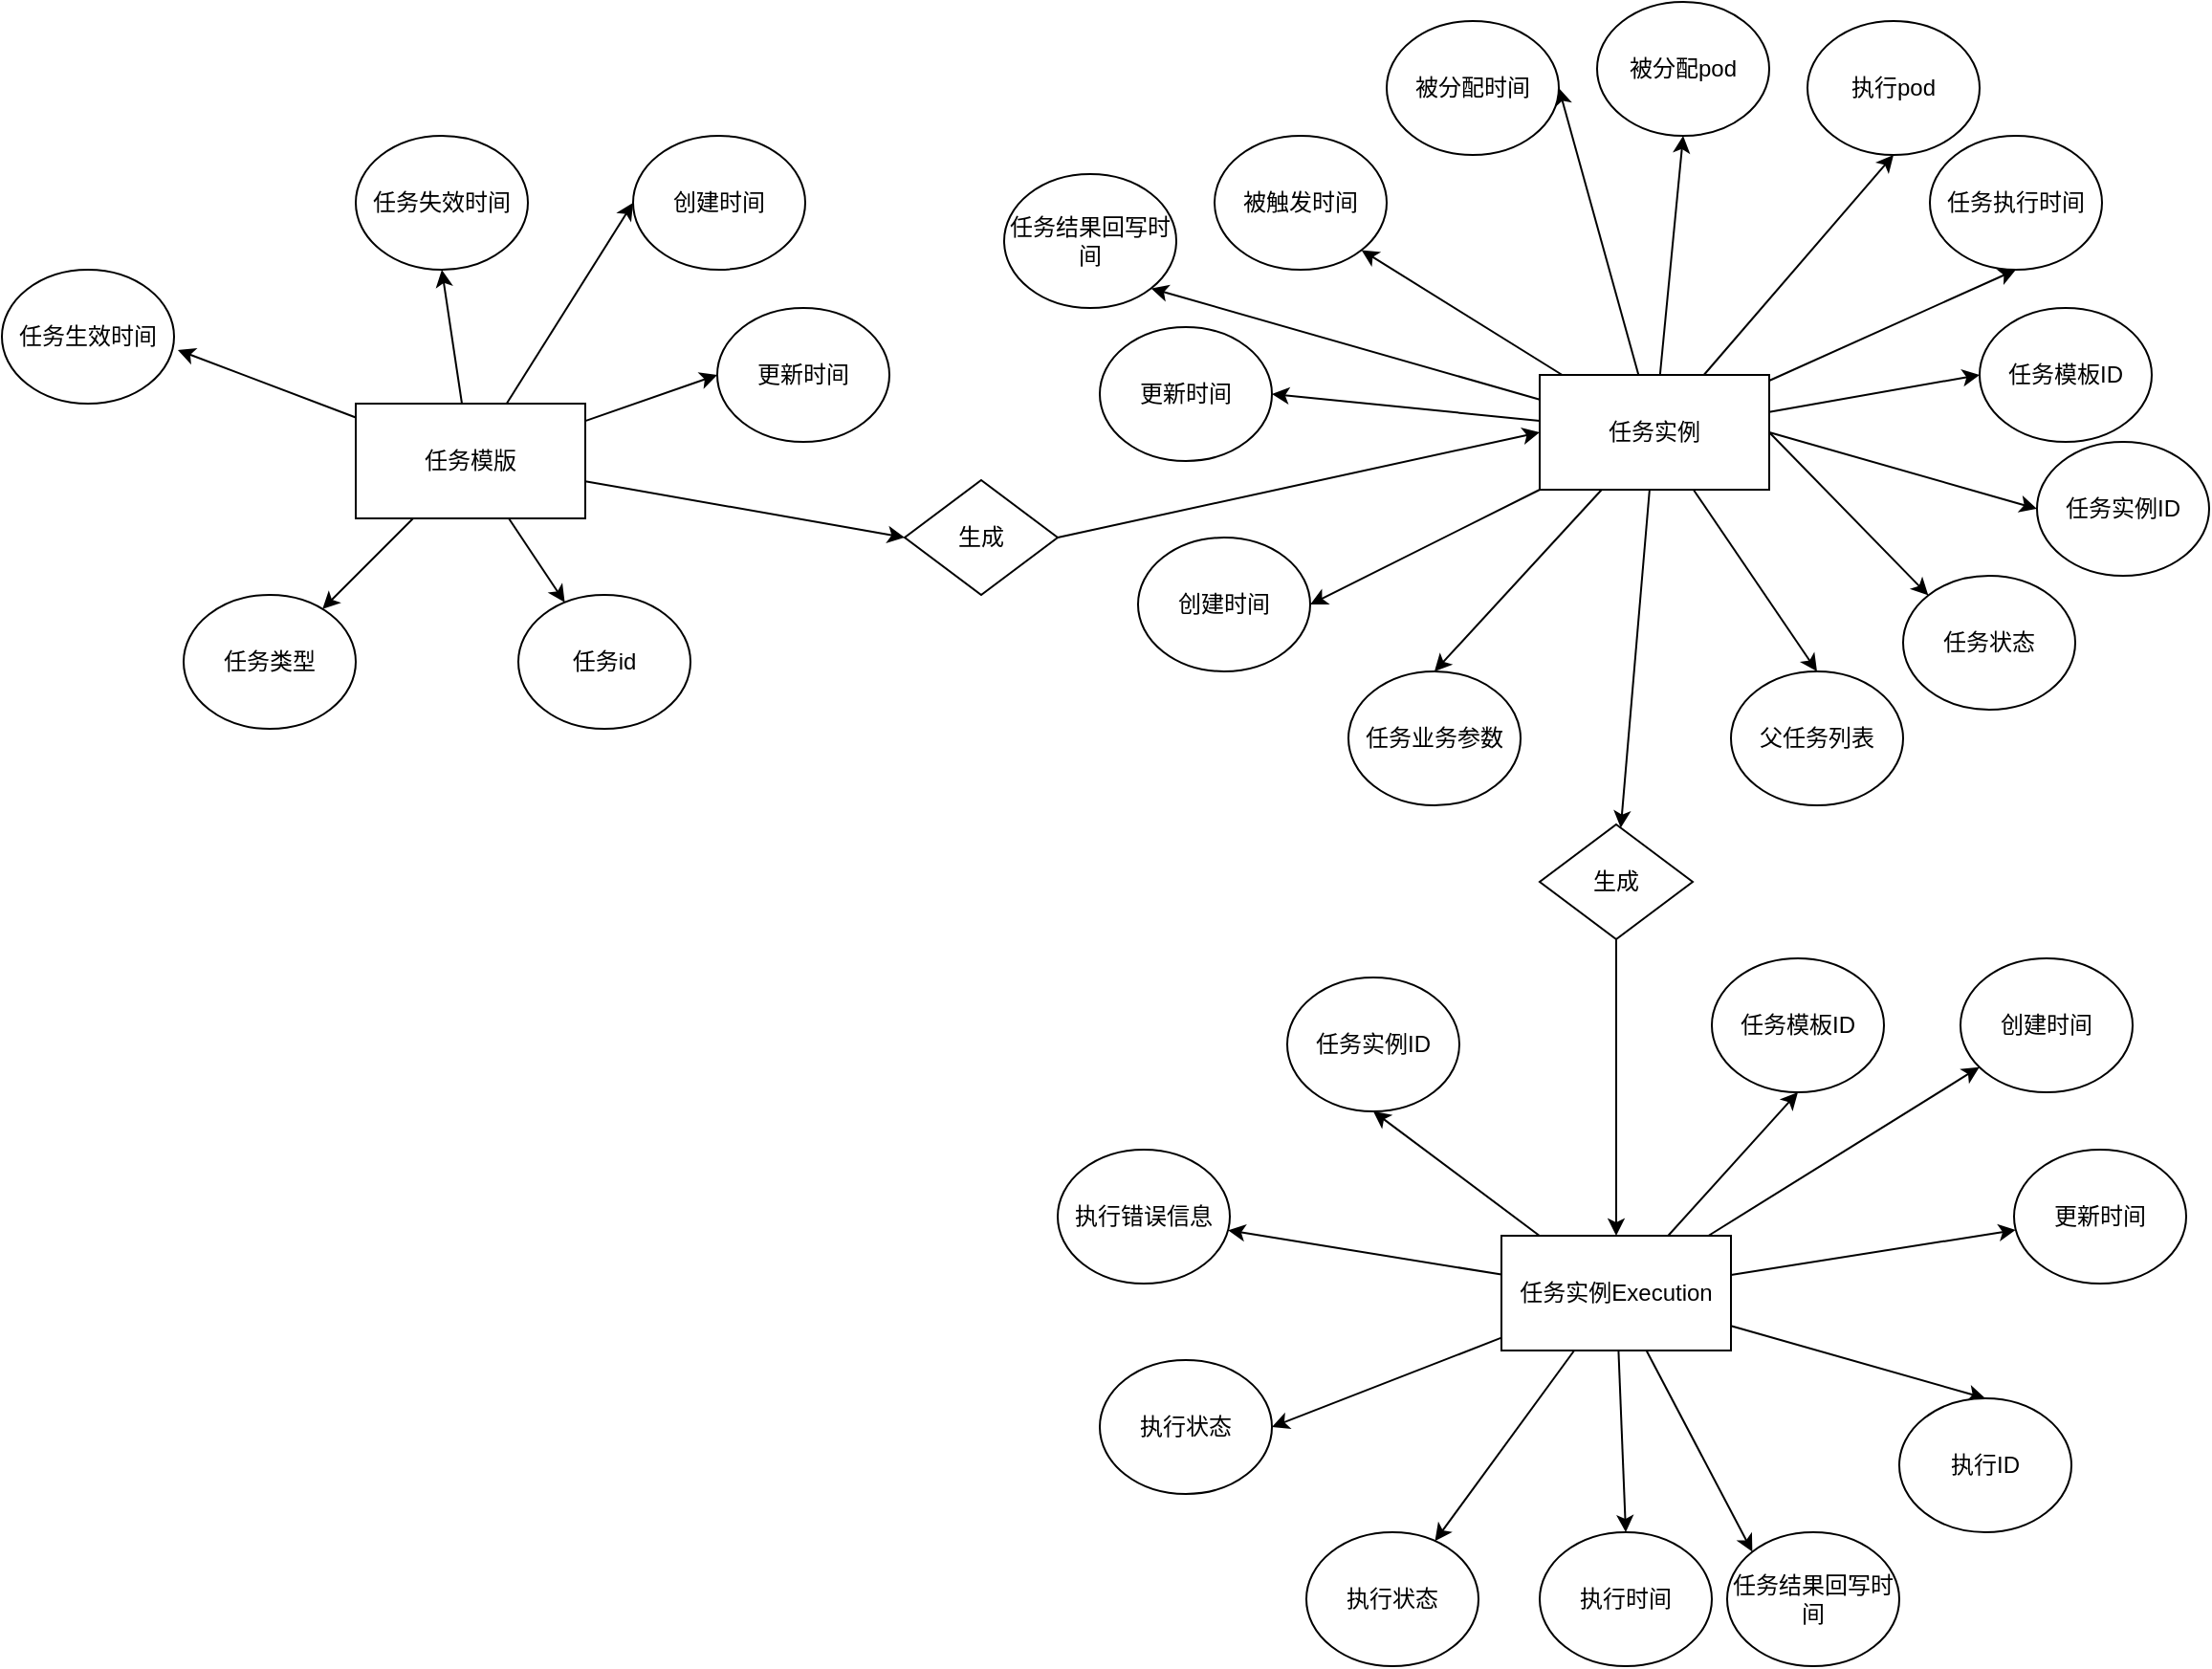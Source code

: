 <mxfile version="22.1.18" type="github">
  <diagram name="第 1 页" id="u92MrwEAKFm2taZTLTK-">
    <mxGraphModel dx="2533" dy="2035" grid="1" gridSize="10" guides="1" tooltips="1" connect="1" arrows="1" fold="1" page="1" pageScale="1" pageWidth="827" pageHeight="1169" math="0" shadow="0">
      <root>
        <mxCell id="0" />
        <mxCell id="1" parent="0" />
        <mxCell id="BF8SNdvl5e7O7KOmZN9e-4" style="rounded=0;orthogonalLoop=1;jettySize=auto;html=1;entryX=0;entryY=0.5;entryDx=0;entryDy=0;exitX=1;exitY=0.5;exitDx=0;exitDy=0;" edge="1" parent="1" source="BF8SNdvl5e7O7KOmZN9e-8" target="BF8SNdvl5e7O7KOmZN9e-5">
          <mxGeometry relative="1" as="geometry">
            <mxPoint x="350" y="170" as="targetPoint" />
            <mxPoint x="260" y="170" as="sourcePoint" />
          </mxGeometry>
        </mxCell>
        <mxCell id="BF8SNdvl5e7O7KOmZN9e-7" style="rounded=0;orthogonalLoop=1;jettySize=auto;html=1;entryX=0;entryY=0;entryDx=0;entryDy=0;exitX=1;exitY=0.5;exitDx=0;exitDy=0;" edge="1" parent="1" source="BF8SNdvl5e7O7KOmZN9e-8" target="BF8SNdvl5e7O7KOmZN9e-6">
          <mxGeometry relative="1" as="geometry">
            <mxPoint x="260" y="170" as="sourcePoint" />
          </mxGeometry>
        </mxCell>
        <mxCell id="BF8SNdvl5e7O7KOmZN9e-5" value="任务实例ID" style="ellipse;whiteSpace=wrap;html=1;" vertex="1" parent="1">
          <mxGeometry x="380" y="170" width="90" height="70" as="geometry" />
        </mxCell>
        <mxCell id="BF8SNdvl5e7O7KOmZN9e-6" value="任务状态" style="ellipse;whiteSpace=wrap;html=1;" vertex="1" parent="1">
          <mxGeometry x="310" y="240" width="90" height="70" as="geometry" />
        </mxCell>
        <mxCell id="BF8SNdvl5e7O7KOmZN9e-10" style="rounded=0;orthogonalLoop=1;jettySize=auto;html=1;entryX=0.5;entryY=0;entryDx=0;entryDy=0;" edge="1" parent="1" source="BF8SNdvl5e7O7KOmZN9e-8" target="BF8SNdvl5e7O7KOmZN9e-9">
          <mxGeometry relative="1" as="geometry" />
        </mxCell>
        <mxCell id="BF8SNdvl5e7O7KOmZN9e-12" style="rounded=0;orthogonalLoop=1;jettySize=auto;html=1;entryX=0.5;entryY=0;entryDx=0;entryDy=0;" edge="1" parent="1" source="BF8SNdvl5e7O7KOmZN9e-8" target="BF8SNdvl5e7O7KOmZN9e-11">
          <mxGeometry relative="1" as="geometry" />
        </mxCell>
        <mxCell id="BF8SNdvl5e7O7KOmZN9e-19" style="rounded=0;orthogonalLoop=1;jettySize=auto;html=1;entryX=1;entryY=0.5;entryDx=0;entryDy=0;" edge="1" parent="1" source="BF8SNdvl5e7O7KOmZN9e-8" target="BF8SNdvl5e7O7KOmZN9e-13">
          <mxGeometry relative="1" as="geometry" />
        </mxCell>
        <mxCell id="BF8SNdvl5e7O7KOmZN9e-20" style="rounded=0;orthogonalLoop=1;jettySize=auto;html=1;entryX=1;entryY=0.5;entryDx=0;entryDy=0;" edge="1" parent="1" source="BF8SNdvl5e7O7KOmZN9e-8" target="BF8SNdvl5e7O7KOmZN9e-14">
          <mxGeometry relative="1" as="geometry" />
        </mxCell>
        <mxCell id="BF8SNdvl5e7O7KOmZN9e-21" style="rounded=0;orthogonalLoop=1;jettySize=auto;html=1;entryX=1;entryY=0.5;entryDx=0;entryDy=0;" edge="1" parent="1" source="BF8SNdvl5e7O7KOmZN9e-8" target="BF8SNdvl5e7O7KOmZN9e-15">
          <mxGeometry relative="1" as="geometry" />
        </mxCell>
        <mxCell id="BF8SNdvl5e7O7KOmZN9e-22" style="rounded=0;orthogonalLoop=1;jettySize=auto;html=1;entryX=0.5;entryY=1;entryDx=0;entryDy=0;" edge="1" parent="1" source="BF8SNdvl5e7O7KOmZN9e-8" target="BF8SNdvl5e7O7KOmZN9e-18">
          <mxGeometry relative="1" as="geometry">
            <mxPoint x="150" y="100" as="targetPoint" />
          </mxGeometry>
        </mxCell>
        <mxCell id="BF8SNdvl5e7O7KOmZN9e-23" style="rounded=0;orthogonalLoop=1;jettySize=auto;html=1;entryX=0.5;entryY=1;entryDx=0;entryDy=0;" edge="1" parent="1" source="BF8SNdvl5e7O7KOmZN9e-8" target="BF8SNdvl5e7O7KOmZN9e-17">
          <mxGeometry relative="1" as="geometry" />
        </mxCell>
        <mxCell id="BF8SNdvl5e7O7KOmZN9e-24" style="rounded=0;orthogonalLoop=1;jettySize=auto;html=1;entryX=0.5;entryY=1;entryDx=0;entryDy=0;" edge="1" parent="1" source="BF8SNdvl5e7O7KOmZN9e-8" target="BF8SNdvl5e7O7KOmZN9e-16">
          <mxGeometry relative="1" as="geometry" />
        </mxCell>
        <mxCell id="BF8SNdvl5e7O7KOmZN9e-48" style="rounded=0;orthogonalLoop=1;jettySize=auto;html=1;entryX=0;entryY=0.5;entryDx=0;entryDy=0;" edge="1" parent="1" source="BF8SNdvl5e7O7KOmZN9e-8" target="BF8SNdvl5e7O7KOmZN9e-47">
          <mxGeometry relative="1" as="geometry" />
        </mxCell>
        <mxCell id="BF8SNdvl5e7O7KOmZN9e-64" style="rounded=0;orthogonalLoop=1;jettySize=auto;html=1;" edge="1" parent="1" source="BF8SNdvl5e7O7KOmZN9e-8" target="BF8SNdvl5e7O7KOmZN9e-63">
          <mxGeometry relative="1" as="geometry" />
        </mxCell>
        <mxCell id="BF8SNdvl5e7O7KOmZN9e-68" style="rounded=0;orthogonalLoop=1;jettySize=auto;html=1;entryX=1;entryY=1;entryDx=0;entryDy=0;" edge="1" parent="1" source="BF8SNdvl5e7O7KOmZN9e-8" target="BF8SNdvl5e7O7KOmZN9e-67">
          <mxGeometry relative="1" as="geometry" />
        </mxCell>
        <mxCell id="BF8SNdvl5e7O7KOmZN9e-71" style="rounded=0;orthogonalLoop=1;jettySize=auto;html=1;entryX=1;entryY=1;entryDx=0;entryDy=0;" edge="1" parent="1" source="BF8SNdvl5e7O7KOmZN9e-8" target="BF8SNdvl5e7O7KOmZN9e-70">
          <mxGeometry relative="1" as="geometry" />
        </mxCell>
        <mxCell id="BF8SNdvl5e7O7KOmZN9e-8" value="任务实例" style="rounded=0;whiteSpace=wrap;html=1;" vertex="1" parent="1">
          <mxGeometry x="120" y="135" width="120" height="60" as="geometry" />
        </mxCell>
        <mxCell id="BF8SNdvl5e7O7KOmZN9e-9" value="父任务列表" style="ellipse;whiteSpace=wrap;html=1;" vertex="1" parent="1">
          <mxGeometry x="220" y="290" width="90" height="70" as="geometry" />
        </mxCell>
        <mxCell id="BF8SNdvl5e7O7KOmZN9e-11" value="任务业务参数" style="ellipse;whiteSpace=wrap;html=1;" vertex="1" parent="1">
          <mxGeometry x="20" y="290" width="90" height="70" as="geometry" />
        </mxCell>
        <mxCell id="BF8SNdvl5e7O7KOmZN9e-13" value="创建时间" style="ellipse;whiteSpace=wrap;html=1;" vertex="1" parent="1">
          <mxGeometry x="-90" y="220" width="90" height="70" as="geometry" />
        </mxCell>
        <mxCell id="BF8SNdvl5e7O7KOmZN9e-14" value="更新时间" style="ellipse;whiteSpace=wrap;html=1;" vertex="1" parent="1">
          <mxGeometry x="-110" y="110" width="90" height="70" as="geometry" />
        </mxCell>
        <mxCell id="BF8SNdvl5e7O7KOmZN9e-15" value="被分配时间" style="ellipse;whiteSpace=wrap;html=1;" vertex="1" parent="1">
          <mxGeometry x="40" y="-50" width="90" height="70" as="geometry" />
        </mxCell>
        <mxCell id="BF8SNdvl5e7O7KOmZN9e-16" value="任务执行时间" style="ellipse;whiteSpace=wrap;html=1;" vertex="1" parent="1">
          <mxGeometry x="324" y="10" width="90" height="70" as="geometry" />
        </mxCell>
        <mxCell id="BF8SNdvl5e7O7KOmZN9e-17" value="执行pod" style="ellipse;whiteSpace=wrap;html=1;" vertex="1" parent="1">
          <mxGeometry x="260" y="-50" width="90" height="70" as="geometry" />
        </mxCell>
        <mxCell id="BF8SNdvl5e7O7KOmZN9e-18" value="被分配pod" style="ellipse;whiteSpace=wrap;html=1;" vertex="1" parent="1">
          <mxGeometry x="150" y="-60" width="90" height="70" as="geometry" />
        </mxCell>
        <mxCell id="BF8SNdvl5e7O7KOmZN9e-32" style="rounded=0;orthogonalLoop=1;jettySize=auto;html=1;entryX=0.5;entryY=1;entryDx=0;entryDy=0;" edge="1" parent="1" source="BF8SNdvl5e7O7KOmZN9e-25" target="BF8SNdvl5e7O7KOmZN9e-31">
          <mxGeometry relative="1" as="geometry" />
        </mxCell>
        <mxCell id="BF8SNdvl5e7O7KOmZN9e-34" style="rounded=0;orthogonalLoop=1;jettySize=auto;html=1;" edge="1" parent="1" source="BF8SNdvl5e7O7KOmZN9e-25" target="BF8SNdvl5e7O7KOmZN9e-29">
          <mxGeometry relative="1" as="geometry" />
        </mxCell>
        <mxCell id="BF8SNdvl5e7O7KOmZN9e-35" style="rounded=0;orthogonalLoop=1;jettySize=auto;html=1;" edge="1" parent="1" source="BF8SNdvl5e7O7KOmZN9e-25" target="BF8SNdvl5e7O7KOmZN9e-28">
          <mxGeometry relative="1" as="geometry" />
        </mxCell>
        <mxCell id="BF8SNdvl5e7O7KOmZN9e-36" style="rounded=0;orthogonalLoop=1;jettySize=auto;html=1;entryX=0;entryY=0.5;entryDx=0;entryDy=0;" edge="1" parent="1" source="BF8SNdvl5e7O7KOmZN9e-25" target="BF8SNdvl5e7O7KOmZN9e-27">
          <mxGeometry relative="1" as="geometry" />
        </mxCell>
        <mxCell id="BF8SNdvl5e7O7KOmZN9e-37" style="rounded=0;orthogonalLoop=1;jettySize=auto;html=1;entryX=0;entryY=0.5;entryDx=0;entryDy=0;" edge="1" parent="1" source="BF8SNdvl5e7O7KOmZN9e-25" target="BF8SNdvl5e7O7KOmZN9e-26">
          <mxGeometry relative="1" as="geometry" />
        </mxCell>
        <mxCell id="BF8SNdvl5e7O7KOmZN9e-61" style="rounded=0;orthogonalLoop=1;jettySize=auto;html=1;entryX=0;entryY=0.5;entryDx=0;entryDy=0;" edge="1" parent="1" source="BF8SNdvl5e7O7KOmZN9e-25" target="BF8SNdvl5e7O7KOmZN9e-60">
          <mxGeometry relative="1" as="geometry" />
        </mxCell>
        <mxCell id="BF8SNdvl5e7O7KOmZN9e-25" value="任务模版" style="rounded=0;whiteSpace=wrap;html=1;" vertex="1" parent="1">
          <mxGeometry x="-499" y="150" width="120" height="60" as="geometry" />
        </mxCell>
        <mxCell id="BF8SNdvl5e7O7KOmZN9e-26" value="创建时间" style="ellipse;whiteSpace=wrap;html=1;" vertex="1" parent="1">
          <mxGeometry x="-354" y="10" width="90" height="70" as="geometry" />
        </mxCell>
        <mxCell id="BF8SNdvl5e7O7KOmZN9e-27" value="更新时间" style="ellipse;whiteSpace=wrap;html=1;" vertex="1" parent="1">
          <mxGeometry x="-310" y="100" width="90" height="70" as="geometry" />
        </mxCell>
        <mxCell id="BF8SNdvl5e7O7KOmZN9e-28" value="任务id" style="ellipse;whiteSpace=wrap;html=1;" vertex="1" parent="1">
          <mxGeometry x="-414" y="250" width="90" height="70" as="geometry" />
        </mxCell>
        <mxCell id="BF8SNdvl5e7O7KOmZN9e-29" value="任务类型" style="ellipse;whiteSpace=wrap;html=1;" vertex="1" parent="1">
          <mxGeometry x="-589" y="250" width="90" height="70" as="geometry" />
        </mxCell>
        <mxCell id="BF8SNdvl5e7O7KOmZN9e-30" value="任务生效时间" style="ellipse;whiteSpace=wrap;html=1;" vertex="1" parent="1">
          <mxGeometry x="-684" y="80" width="90" height="70" as="geometry" />
        </mxCell>
        <mxCell id="BF8SNdvl5e7O7KOmZN9e-31" value="任务失效时间" style="ellipse;whiteSpace=wrap;html=1;" vertex="1" parent="1">
          <mxGeometry x="-499" y="10" width="90" height="70" as="geometry" />
        </mxCell>
        <mxCell id="BF8SNdvl5e7O7KOmZN9e-33" style="rounded=0;orthogonalLoop=1;jettySize=auto;html=1;entryX=1.022;entryY=0.6;entryDx=0;entryDy=0;entryPerimeter=0;" edge="1" parent="1" source="BF8SNdvl5e7O7KOmZN9e-25" target="BF8SNdvl5e7O7KOmZN9e-30">
          <mxGeometry relative="1" as="geometry" />
        </mxCell>
        <mxCell id="BF8SNdvl5e7O7KOmZN9e-51" style="rounded=0;orthogonalLoop=1;jettySize=auto;html=1;" edge="1" parent="1" source="BF8SNdvl5e7O7KOmZN9e-38" target="BF8SNdvl5e7O7KOmZN9e-41">
          <mxGeometry relative="1" as="geometry" />
        </mxCell>
        <mxCell id="BF8SNdvl5e7O7KOmZN9e-52" style="rounded=0;orthogonalLoop=1;jettySize=auto;html=1;" edge="1" parent="1" source="BF8SNdvl5e7O7KOmZN9e-38" target="BF8SNdvl5e7O7KOmZN9e-40">
          <mxGeometry relative="1" as="geometry" />
        </mxCell>
        <mxCell id="BF8SNdvl5e7O7KOmZN9e-53" style="rounded=0;orthogonalLoop=1;jettySize=auto;html=1;entryX=0.5;entryY=1;entryDx=0;entryDy=0;" edge="1" parent="1" source="BF8SNdvl5e7O7KOmZN9e-38" target="BF8SNdvl5e7O7KOmZN9e-49">
          <mxGeometry relative="1" as="geometry" />
        </mxCell>
        <mxCell id="BF8SNdvl5e7O7KOmZN9e-54" style="rounded=0;orthogonalLoop=1;jettySize=auto;html=1;entryX=0.5;entryY=1;entryDx=0;entryDy=0;" edge="1" parent="1" source="BF8SNdvl5e7O7KOmZN9e-38" target="BF8SNdvl5e7O7KOmZN9e-50">
          <mxGeometry relative="1" as="geometry" />
        </mxCell>
        <mxCell id="BF8SNdvl5e7O7KOmZN9e-55" style="rounded=0;orthogonalLoop=1;jettySize=auto;html=1;" edge="1" parent="1" source="BF8SNdvl5e7O7KOmZN9e-38" target="BF8SNdvl5e7O7KOmZN9e-46">
          <mxGeometry relative="1" as="geometry" />
        </mxCell>
        <mxCell id="BF8SNdvl5e7O7KOmZN9e-56" style="rounded=0;orthogonalLoop=1;jettySize=auto;html=1;entryX=1;entryY=0.5;entryDx=0;entryDy=0;" edge="1" parent="1" source="BF8SNdvl5e7O7KOmZN9e-38" target="BF8SNdvl5e7O7KOmZN9e-45">
          <mxGeometry relative="1" as="geometry" />
        </mxCell>
        <mxCell id="BF8SNdvl5e7O7KOmZN9e-57" style="rounded=0;orthogonalLoop=1;jettySize=auto;html=1;" edge="1" parent="1" source="BF8SNdvl5e7O7KOmZN9e-38" target="BF8SNdvl5e7O7KOmZN9e-44">
          <mxGeometry relative="1" as="geometry" />
        </mxCell>
        <mxCell id="BF8SNdvl5e7O7KOmZN9e-58" style="rounded=0;orthogonalLoop=1;jettySize=auto;html=1;entryX=0.5;entryY=0;entryDx=0;entryDy=0;" edge="1" parent="1" source="BF8SNdvl5e7O7KOmZN9e-38" target="BF8SNdvl5e7O7KOmZN9e-43">
          <mxGeometry relative="1" as="geometry" />
        </mxCell>
        <mxCell id="BF8SNdvl5e7O7KOmZN9e-59" style="rounded=0;orthogonalLoop=1;jettySize=auto;html=1;entryX=0.5;entryY=0;entryDx=0;entryDy=0;" edge="1" parent="1" source="BF8SNdvl5e7O7KOmZN9e-38" target="BF8SNdvl5e7O7KOmZN9e-42">
          <mxGeometry relative="1" as="geometry" />
        </mxCell>
        <mxCell id="BF8SNdvl5e7O7KOmZN9e-73" style="rounded=0;orthogonalLoop=1;jettySize=auto;html=1;entryX=0;entryY=0;entryDx=0;entryDy=0;" edge="1" parent="1" source="BF8SNdvl5e7O7KOmZN9e-38" target="BF8SNdvl5e7O7KOmZN9e-72">
          <mxGeometry relative="1" as="geometry" />
        </mxCell>
        <mxCell id="BF8SNdvl5e7O7KOmZN9e-38" value="任务实例Execution" style="rounded=0;whiteSpace=wrap;html=1;" vertex="1" parent="1">
          <mxGeometry x="100" y="585" width="120" height="60" as="geometry" />
        </mxCell>
        <mxCell id="BF8SNdvl5e7O7KOmZN9e-40" value="创建时间" style="ellipse;whiteSpace=wrap;html=1;" vertex="1" parent="1">
          <mxGeometry x="340" y="440" width="90" height="70" as="geometry" />
        </mxCell>
        <mxCell id="BF8SNdvl5e7O7KOmZN9e-41" value="更新时间" style="ellipse;whiteSpace=wrap;html=1;" vertex="1" parent="1">
          <mxGeometry x="368" y="540" width="90" height="70" as="geometry" />
        </mxCell>
        <mxCell id="BF8SNdvl5e7O7KOmZN9e-42" value="执行ID" style="ellipse;whiteSpace=wrap;html=1;" vertex="1" parent="1">
          <mxGeometry x="308" y="670" width="90" height="70" as="geometry" />
        </mxCell>
        <mxCell id="BF8SNdvl5e7O7KOmZN9e-43" value="执行时间" style="ellipse;whiteSpace=wrap;html=1;" vertex="1" parent="1">
          <mxGeometry x="120" y="740" width="90" height="70" as="geometry" />
        </mxCell>
        <mxCell id="BF8SNdvl5e7O7KOmZN9e-44" value="执行状态" style="ellipse;whiteSpace=wrap;html=1;" vertex="1" parent="1">
          <mxGeometry x="-2" y="740" width="90" height="70" as="geometry" />
        </mxCell>
        <mxCell id="BF8SNdvl5e7O7KOmZN9e-45" value="执行状态" style="ellipse;whiteSpace=wrap;html=1;" vertex="1" parent="1">
          <mxGeometry x="-110" y="650" width="90" height="70" as="geometry" />
        </mxCell>
        <mxCell id="BF8SNdvl5e7O7KOmZN9e-46" value="执行错误信息" style="ellipse;whiteSpace=wrap;html=1;" vertex="1" parent="1">
          <mxGeometry x="-132" y="540" width="90" height="70" as="geometry" />
        </mxCell>
        <mxCell id="BF8SNdvl5e7O7KOmZN9e-47" value="任务模板ID" style="ellipse;whiteSpace=wrap;html=1;" vertex="1" parent="1">
          <mxGeometry x="350" y="100" width="90" height="70" as="geometry" />
        </mxCell>
        <mxCell id="BF8SNdvl5e7O7KOmZN9e-49" value="任务模板ID" style="ellipse;whiteSpace=wrap;html=1;" vertex="1" parent="1">
          <mxGeometry x="210" y="440" width="90" height="70" as="geometry" />
        </mxCell>
        <mxCell id="BF8SNdvl5e7O7KOmZN9e-50" value="任务实例ID" style="ellipse;whiteSpace=wrap;html=1;" vertex="1" parent="1">
          <mxGeometry x="-12" y="450" width="90" height="70" as="geometry" />
        </mxCell>
        <mxCell id="BF8SNdvl5e7O7KOmZN9e-62" style="rounded=0;orthogonalLoop=1;jettySize=auto;html=1;entryX=0;entryY=0.5;entryDx=0;entryDy=0;exitX=1;exitY=0.5;exitDx=0;exitDy=0;" edge="1" parent="1" source="BF8SNdvl5e7O7KOmZN9e-60" target="BF8SNdvl5e7O7KOmZN9e-8">
          <mxGeometry relative="1" as="geometry" />
        </mxCell>
        <mxCell id="BF8SNdvl5e7O7KOmZN9e-60" value="生成" style="rhombus;whiteSpace=wrap;html=1;" vertex="1" parent="1">
          <mxGeometry x="-212" y="190" width="80" height="60" as="geometry" />
        </mxCell>
        <mxCell id="BF8SNdvl5e7O7KOmZN9e-65" style="rounded=0;orthogonalLoop=1;jettySize=auto;html=1;entryX=0.5;entryY=0;entryDx=0;entryDy=0;" edge="1" parent="1" source="BF8SNdvl5e7O7KOmZN9e-63" target="BF8SNdvl5e7O7KOmZN9e-38">
          <mxGeometry relative="1" as="geometry" />
        </mxCell>
        <mxCell id="BF8SNdvl5e7O7KOmZN9e-63" value="生成" style="rhombus;whiteSpace=wrap;html=1;" vertex="1" parent="1">
          <mxGeometry x="120" y="370" width="80" height="60" as="geometry" />
        </mxCell>
        <mxCell id="BF8SNdvl5e7O7KOmZN9e-67" value="被触发时间" style="ellipse;whiteSpace=wrap;html=1;" vertex="1" parent="1">
          <mxGeometry x="-50" y="10" width="90" height="70" as="geometry" />
        </mxCell>
        <mxCell id="BF8SNdvl5e7O7KOmZN9e-70" value="任务结果回写时间" style="ellipse;whiteSpace=wrap;html=1;" vertex="1" parent="1">
          <mxGeometry x="-160" y="30" width="90" height="70" as="geometry" />
        </mxCell>
        <mxCell id="BF8SNdvl5e7O7KOmZN9e-72" value="任务结果回写时间" style="ellipse;whiteSpace=wrap;html=1;" vertex="1" parent="1">
          <mxGeometry x="218" y="740" width="90" height="70" as="geometry" />
        </mxCell>
      </root>
    </mxGraphModel>
  </diagram>
</mxfile>

